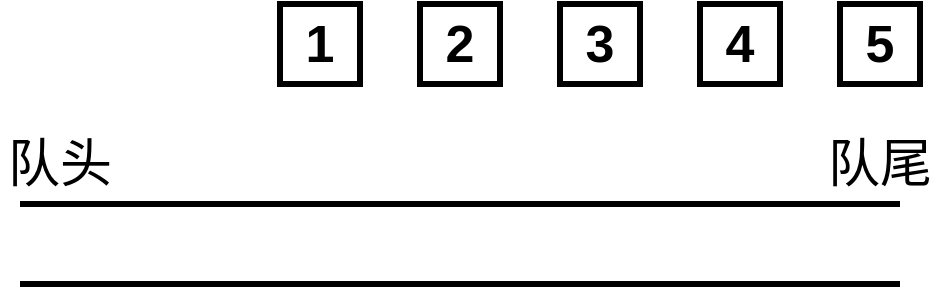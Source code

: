 <mxfile version="14.3.2" type="github">
  <diagram id="orrq4jrZ4coOy2VoVbbB" name="Page-1">
    <mxGraphModel dx="782" dy="437" grid="1" gridSize="10" guides="1" tooltips="1" connect="1" arrows="1" fold="1" page="1" pageScale="1" pageWidth="827" pageHeight="1169" math="0" shadow="0">
      <root>
        <mxCell id="0" />
        <mxCell id="1" parent="0" />
        <mxCell id="Lh4PSJ8hH-8-BIO5ha3O-1" value="" style="endArrow=none;html=1;strokeWidth=3;" edge="1" parent="1">
          <mxGeometry width="50" height="50" relative="1" as="geometry">
            <mxPoint x="100" y="200" as="sourcePoint" />
            <mxPoint x="540" y="200" as="targetPoint" />
          </mxGeometry>
        </mxCell>
        <mxCell id="Lh4PSJ8hH-8-BIO5ha3O-2" value="" style="endArrow=none;html=1;strokeWidth=3;" edge="1" parent="1">
          <mxGeometry width="50" height="50" relative="1" as="geometry">
            <mxPoint x="100" y="240" as="sourcePoint" />
            <mxPoint x="540" y="240" as="targetPoint" />
          </mxGeometry>
        </mxCell>
        <mxCell id="Lh4PSJ8hH-8-BIO5ha3O-4" value="1" style="whiteSpace=wrap;html=1;aspect=fixed;strokeWidth=3;fillColor=none;fontStyle=1;fontSize=26;" vertex="1" parent="1">
          <mxGeometry x="230" y="100" width="40" height="40" as="geometry" />
        </mxCell>
        <mxCell id="Lh4PSJ8hH-8-BIO5ha3O-5" value="2" style="whiteSpace=wrap;html=1;aspect=fixed;strokeWidth=3;fillColor=none;fontSize=26;fontStyle=1" vertex="1" parent="1">
          <mxGeometry x="300" y="100" width="40" height="40" as="geometry" />
        </mxCell>
        <mxCell id="Lh4PSJ8hH-8-BIO5ha3O-6" value="3" style="whiteSpace=wrap;html=1;aspect=fixed;strokeWidth=3;fillColor=none;fontSize=26;fontStyle=1" vertex="1" parent="1">
          <mxGeometry x="370" y="100" width="40" height="40" as="geometry" />
        </mxCell>
        <mxCell id="Lh4PSJ8hH-8-BIO5ha3O-7" value="4" style="whiteSpace=wrap;html=1;aspect=fixed;strokeWidth=3;fillColor=none;fontSize=26;fontStyle=1" vertex="1" parent="1">
          <mxGeometry x="440" y="100" width="40" height="40" as="geometry" />
        </mxCell>
        <mxCell id="Lh4PSJ8hH-8-BIO5ha3O-8" value="5" style="whiteSpace=wrap;html=1;aspect=fixed;strokeWidth=3;fillColor=none;fontSize=26;fontStyle=1" vertex="1" parent="1">
          <mxGeometry x="510" y="100" width="40" height="40" as="geometry" />
        </mxCell>
        <mxCell id="Lh4PSJ8hH-8-BIO5ha3O-9" value="队头" style="text;html=1;strokeColor=none;fillColor=none;align=center;verticalAlign=middle;whiteSpace=wrap;rounded=0;fontSize=26;" vertex="1" parent="1">
          <mxGeometry x="90" y="170" width="60" height="20" as="geometry" />
        </mxCell>
        <mxCell id="Lh4PSJ8hH-8-BIO5ha3O-10" value="队尾" style="text;html=1;strokeColor=none;fillColor=none;align=center;verticalAlign=middle;whiteSpace=wrap;rounded=0;fontSize=26;" vertex="1" parent="1">
          <mxGeometry x="500" y="170" width="60" height="20" as="geometry" />
        </mxCell>
      </root>
    </mxGraphModel>
  </diagram>
</mxfile>
